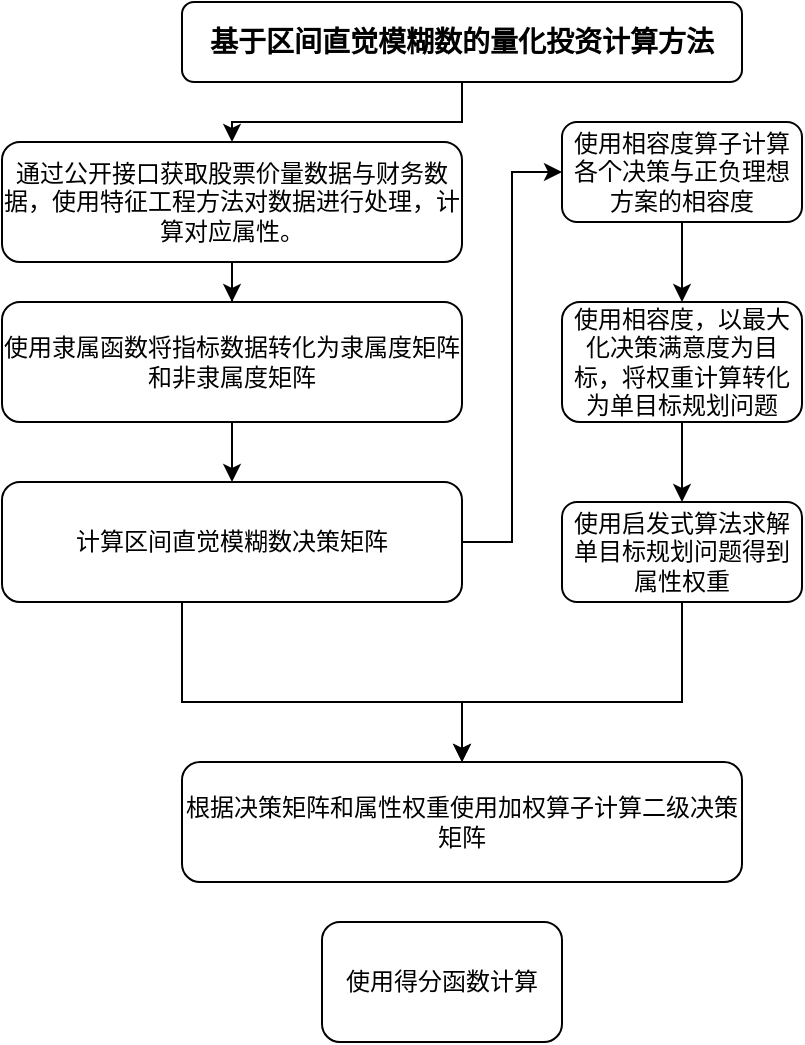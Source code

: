 <mxfile version="14.7.8" type="github">
  <diagram id="C5RBs43oDa-KdzZeNtuy" name="Page-1">
    <mxGraphModel dx="782" dy="547" grid="1" gridSize="10" guides="1" tooltips="1" connect="1" arrows="1" fold="1" page="1" pageScale="1" pageWidth="827" pageHeight="1169" math="0" shadow="0">
      <root>
        <mxCell id="WIyWlLk6GJQsqaUBKTNV-0" />
        <mxCell id="WIyWlLk6GJQsqaUBKTNV-1" parent="WIyWlLk6GJQsqaUBKTNV-0" />
        <mxCell id="7-Ga_h85uuKf9bJolsEg-2" value="" style="edgeStyle=orthogonalEdgeStyle;rounded=0;orthogonalLoop=1;jettySize=auto;html=1;entryX=0.5;entryY=0;entryDx=0;entryDy=0;" edge="1" parent="WIyWlLk6GJQsqaUBKTNV-1" source="WIyWlLk6GJQsqaUBKTNV-3" target="Gl--W32Gvghw4PH7IJEt-1">
          <mxGeometry relative="1" as="geometry" />
        </mxCell>
        <mxCell id="WIyWlLk6GJQsqaUBKTNV-3" value="&lt;b&gt;&lt;font style=&quot;font-size: 14px&quot;&gt;基于区间直觉模糊数的量化投资计算方法&lt;/font&gt;&lt;/b&gt;" style="rounded=1;whiteSpace=wrap;html=1;fontSize=12;glass=0;strokeWidth=1;shadow=0;" parent="WIyWlLk6GJQsqaUBKTNV-1" vertex="1">
          <mxGeometry x="300" y="10" width="280" height="40" as="geometry" />
        </mxCell>
        <mxCell id="7-Ga_h85uuKf9bJolsEg-3" style="edgeStyle=orthogonalEdgeStyle;rounded=0;orthogonalLoop=1;jettySize=auto;html=1;" edge="1" parent="WIyWlLk6GJQsqaUBKTNV-1" source="Gl--W32Gvghw4PH7IJEt-1" target="Gl--W32Gvghw4PH7IJEt-2">
          <mxGeometry relative="1" as="geometry" />
        </mxCell>
        <mxCell id="Gl--W32Gvghw4PH7IJEt-1" value="通过公开接口获取股票价量数据与财务数据，使用特征工程方法对数据进行处理，计算对应属性。" style="rounded=1;whiteSpace=wrap;html=1;" parent="WIyWlLk6GJQsqaUBKTNV-1" vertex="1">
          <mxGeometry x="210" y="80" width="230" height="60" as="geometry" />
        </mxCell>
        <mxCell id="7-Ga_h85uuKf9bJolsEg-4" style="edgeStyle=orthogonalEdgeStyle;rounded=0;orthogonalLoop=1;jettySize=auto;html=1;entryX=0.5;entryY=0;entryDx=0;entryDy=0;" edge="1" parent="WIyWlLk6GJQsqaUBKTNV-1" source="Gl--W32Gvghw4PH7IJEt-2" target="Gl--W32Gvghw4PH7IJEt-4">
          <mxGeometry relative="1" as="geometry" />
        </mxCell>
        <mxCell id="Gl--W32Gvghw4PH7IJEt-2" value="使用隶属函数将指标数据转化为隶属度矩阵和非隶属度矩阵" style="rounded=1;whiteSpace=wrap;html=1;" parent="WIyWlLk6GJQsqaUBKTNV-1" vertex="1">
          <mxGeometry x="210" y="160" width="230" height="60" as="geometry" />
        </mxCell>
        <mxCell id="7-Ga_h85uuKf9bJolsEg-5" style="edgeStyle=orthogonalEdgeStyle;rounded=0;orthogonalLoop=1;jettySize=auto;html=1;entryX=0;entryY=0.5;entryDx=0;entryDy=0;" edge="1" parent="WIyWlLk6GJQsqaUBKTNV-1" source="Gl--W32Gvghw4PH7IJEt-4" target="i-itXXdyE3jFwgVRu5WB-2">
          <mxGeometry relative="1" as="geometry" />
        </mxCell>
        <mxCell id="7-Ga_h85uuKf9bJolsEg-8" style="edgeStyle=orthogonalEdgeStyle;rounded=0;orthogonalLoop=1;jettySize=auto;html=1;" edge="1" parent="WIyWlLk6GJQsqaUBKTNV-1" source="Gl--W32Gvghw4PH7IJEt-4" target="7-Ga_h85uuKf9bJolsEg-0">
          <mxGeometry relative="1" as="geometry">
            <Array as="points">
              <mxPoint x="300" y="360" />
              <mxPoint x="440" y="360" />
            </Array>
          </mxGeometry>
        </mxCell>
        <mxCell id="Gl--W32Gvghw4PH7IJEt-4" value="计算区间直觉模糊数决策矩阵" style="rounded=1;whiteSpace=wrap;html=1;" parent="WIyWlLk6GJQsqaUBKTNV-1" vertex="1">
          <mxGeometry x="210" y="250" width="230" height="60" as="geometry" />
        </mxCell>
        <mxCell id="7-Ga_h85uuKf9bJolsEg-9" style="edgeStyle=orthogonalEdgeStyle;rounded=0;orthogonalLoop=1;jettySize=auto;html=1;entryX=0.5;entryY=0;entryDx=0;entryDy=0;" edge="1" parent="WIyWlLk6GJQsqaUBKTNV-1" source="Gl--W32Gvghw4PH7IJEt-5" target="7-Ga_h85uuKf9bJolsEg-0">
          <mxGeometry relative="1" as="geometry">
            <Array as="points">
              <mxPoint x="550" y="360" />
              <mxPoint x="440" y="360" />
            </Array>
          </mxGeometry>
        </mxCell>
        <mxCell id="Gl--W32Gvghw4PH7IJEt-5" value="使用启发式算法求解单目标规划问题得到属性权重" style="rounded=1;whiteSpace=wrap;html=1;" parent="WIyWlLk6GJQsqaUBKTNV-1" vertex="1">
          <mxGeometry x="490" y="260" width="120" height="50" as="geometry" />
        </mxCell>
        <mxCell id="7-Ga_h85uuKf9bJolsEg-6" style="edgeStyle=orthogonalEdgeStyle;rounded=0;orthogonalLoop=1;jettySize=auto;html=1;entryX=0.5;entryY=0;entryDx=0;entryDy=0;" edge="1" parent="WIyWlLk6GJQsqaUBKTNV-1" source="i-itXXdyE3jFwgVRu5WB-2" target="i-itXXdyE3jFwgVRu5WB-3">
          <mxGeometry relative="1" as="geometry" />
        </mxCell>
        <mxCell id="i-itXXdyE3jFwgVRu5WB-2" value="使用相容度算子计算各个决策与正负理想方案的相容度" style="rounded=1;whiteSpace=wrap;html=1;" parent="WIyWlLk6GJQsqaUBKTNV-1" vertex="1">
          <mxGeometry x="490" y="70" width="120" height="50" as="geometry" />
        </mxCell>
        <mxCell id="7-Ga_h85uuKf9bJolsEg-7" style="edgeStyle=orthogonalEdgeStyle;rounded=0;orthogonalLoop=1;jettySize=auto;html=1;entryX=0.5;entryY=0;entryDx=0;entryDy=0;" edge="1" parent="WIyWlLk6GJQsqaUBKTNV-1" source="i-itXXdyE3jFwgVRu5WB-3" target="Gl--W32Gvghw4PH7IJEt-5">
          <mxGeometry relative="1" as="geometry" />
        </mxCell>
        <mxCell id="i-itXXdyE3jFwgVRu5WB-3" value="使用相容度，以最大化决策满意度为目标，将权重计算转化为单目标规划问题" style="rounded=1;whiteSpace=wrap;html=1;" parent="WIyWlLk6GJQsqaUBKTNV-1" vertex="1">
          <mxGeometry x="490" y="160" width="120" height="60" as="geometry" />
        </mxCell>
        <mxCell id="7-Ga_h85uuKf9bJolsEg-0" value="根据决策矩阵和属性权重使用加权算子计算二级决策矩阵" style="rounded=1;whiteSpace=wrap;html=1;" vertex="1" parent="WIyWlLk6GJQsqaUBKTNV-1">
          <mxGeometry x="300" y="390" width="280" height="60" as="geometry" />
        </mxCell>
        <mxCell id="7-Ga_h85uuKf9bJolsEg-10" style="edgeStyle=orthogonalEdgeStyle;rounded=0;orthogonalLoop=1;jettySize=auto;html=1;exitX=0.5;exitY=1;exitDx=0;exitDy=0;" edge="1" parent="WIyWlLk6GJQsqaUBKTNV-1" source="Gl--W32Gvghw4PH7IJEt-5" target="Gl--W32Gvghw4PH7IJEt-5">
          <mxGeometry relative="1" as="geometry" />
        </mxCell>
        <mxCell id="7-Ga_h85uuKf9bJolsEg-11" value="使用得分函数计算" style="rounded=1;whiteSpace=wrap;html=1;" vertex="1" parent="WIyWlLk6GJQsqaUBKTNV-1">
          <mxGeometry x="370" y="470" width="120" height="60" as="geometry" />
        </mxCell>
      </root>
    </mxGraphModel>
  </diagram>
</mxfile>
